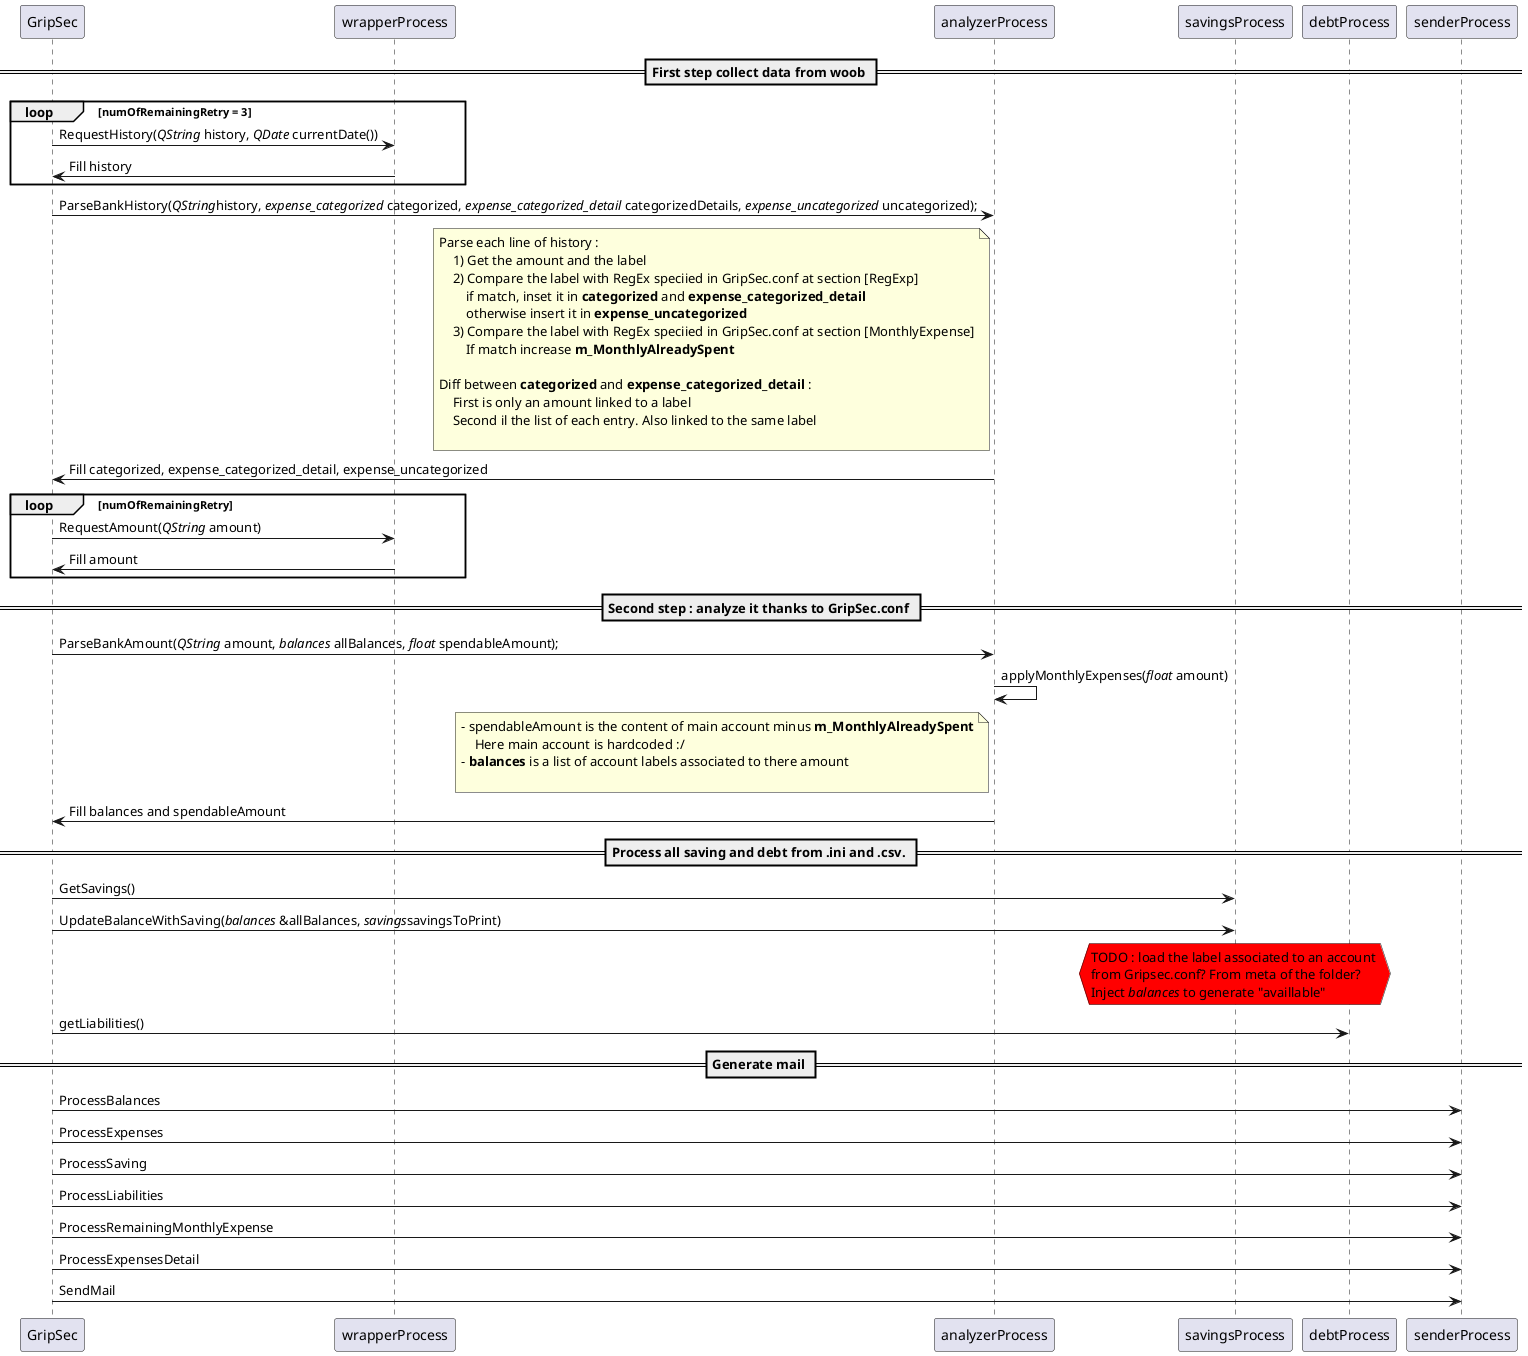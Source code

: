 @startuml Bankbutler
== First step collect data from woob ==
loop numOfRemainingRetry = 3
    GripSec -> wrapperProcess: RequestHistory(<i>QString</i> history, <i>QDate</i> currentDate())
    wrapperProcess -> GripSec : Fill history
end

GripSec -> analyzerProcess : ParseBankHistory(<i>QString</i>history, <i>expense_categorized</i> categorized, <i>expense_categorized_detail</i> categorizedDetails, <i>expense_uncategorized</i> uncategorized);
note left of analyzerProcess
    Parse each line of history :
        1) Get the amount and the label
        2) Compare the label with RegEx speciied in GripSec.conf at section [RegExp]
            if match, inset it in <b>categorized</b> and <b>expense_categorized_detail</b>
            otherwise insert it in <b>expense_uncategorized</b>
        3) Compare the label with RegEx speciied in GripSec.conf at section [MonthlyExpense]
            If match increase <b>m_MonthlyAlreadySpent</b>

    Diff between <b>categorized</b> and <b>expense_categorized_detail</b> :
        First is only an amount linked to a label
        Second il the list of each entry. Also linked to the same label

end note
analyzerProcess -> GripSec : Fill categorized, expense_categorized_detail, expense_uncategorized

loop numOfRemainingRetry
    GripSec -> wrapperProcess: RequestAmount(<i>QString</i> amount)
    wrapperProcess -> GripSec : Fill amount 
end

== Second step : analyze it thanks to GripSec.conf ==

GripSec -> analyzerProcess : ParseBankAmount(<i>QString</i> amount, <i>balances</i> allBalances, <i>float</i> spendableAmount);

analyzerProcess -> analyzerProcess : applyMonthlyExpenses(<i>float</i> amount)
note left of analyzerProcess
    - spendableAmount is the content of main account minus <b>m_MonthlyAlreadySpent</b>
        Here main account is hardcoded :/
    - <b>balances</b> is a list of account labels associated to there amount
    
end note
analyzerProcess -> GripSec : Fill balances and spendableAmount

== Process all saving and debt from .ini and .csv. ==

GripSec -> savingsProcess : GetSavings()
GripSec -> savingsProcess : UpdateBalanceWithSaving(<i>balances</i> &allBalances, <i>savings</i>savingsToPrint)
hnote over savingsProcess #Red
    TODO : load the label associated to an account 
    from Gripsec.conf? From meta of the folder?
    Inject <i>balances</i> to generate "availlable"
end note
GripSec -> debtProcess : getLiabilities()

== Generate mail ==
GripSec -> senderProcess : ProcessBalances
GripSec -> senderProcess : ProcessExpenses
GripSec -> senderProcess : ProcessSaving
GripSec -> senderProcess : ProcessLiabilities
GripSec -> senderProcess : ProcessRemainingMonthlyExpense
GripSec -> senderProcess : ProcessExpensesDetail
GripSec -> senderProcess : SendMail




@enduml
